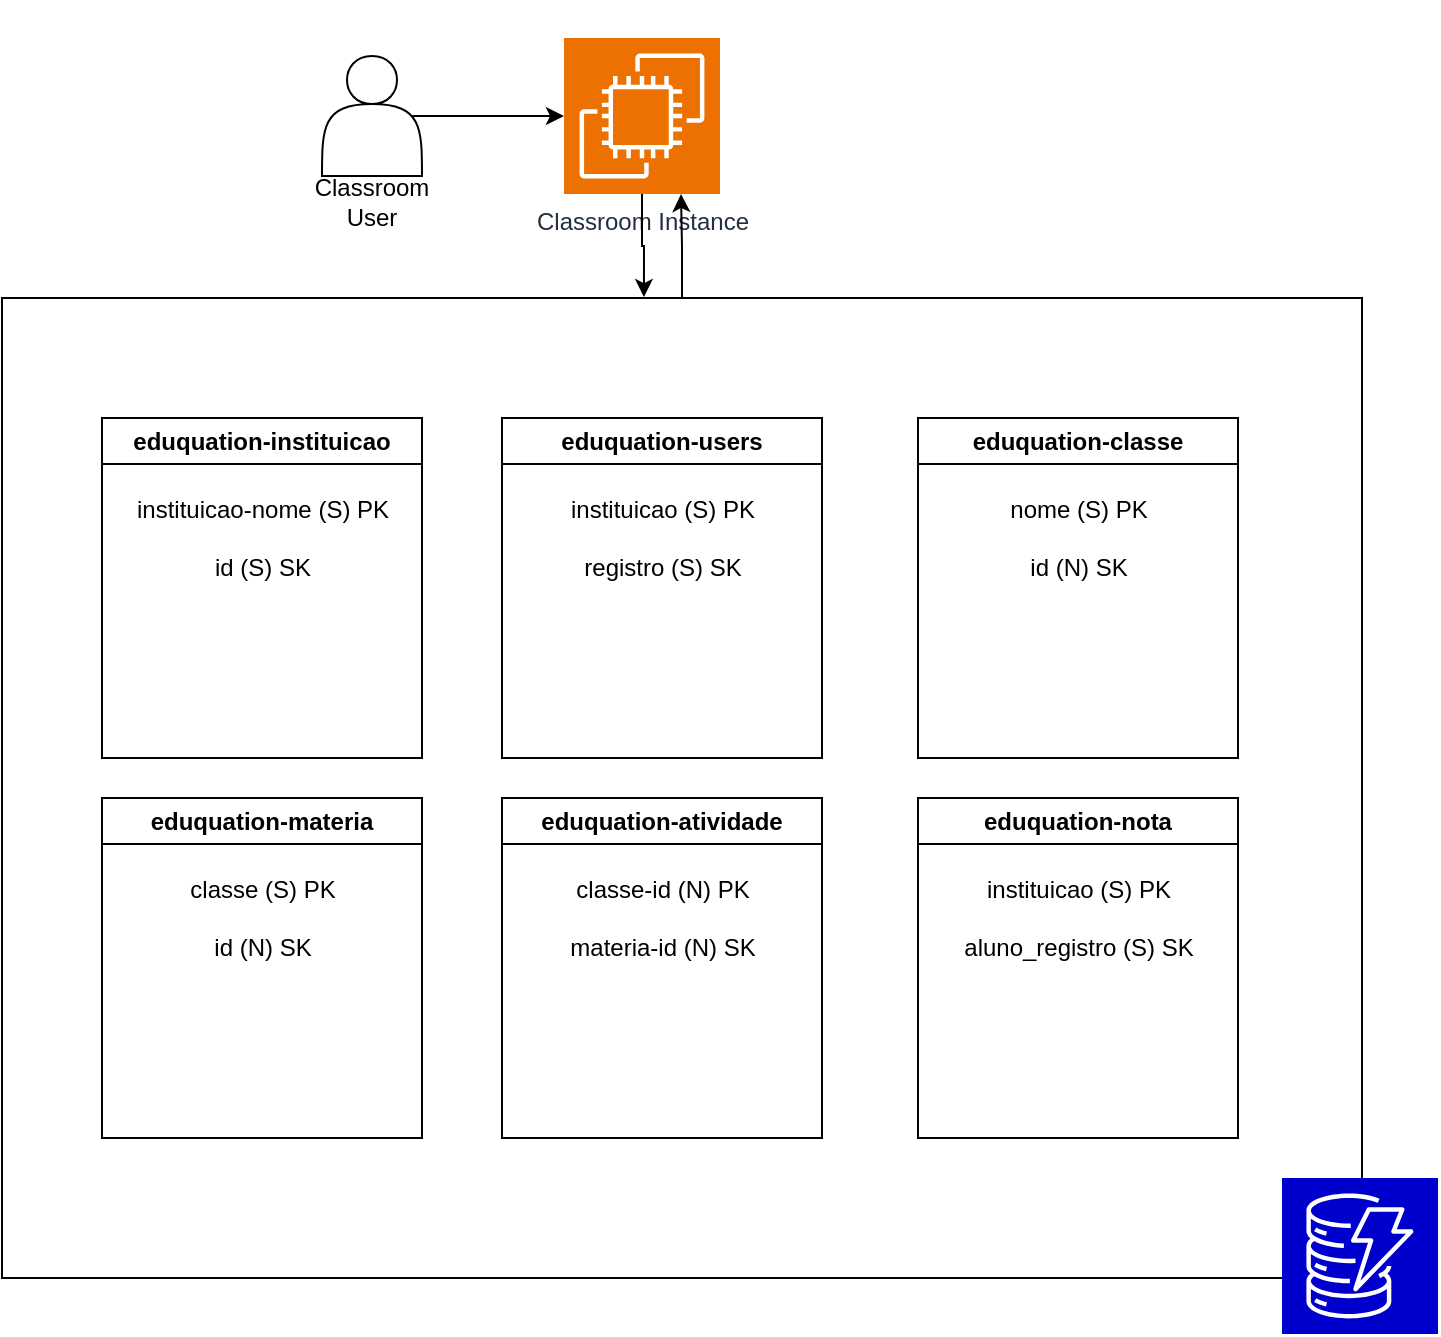 <mxfile version="22.1.4" type="device">
  <diagram name="Page-1" id="TLcZyq4ZuG4olJDe3R0q">
    <mxGraphModel dx="1500" dy="774" grid="1" gridSize="10" guides="1" tooltips="1" connect="1" arrows="1" fold="1" page="1" pageScale="1" pageWidth="850" pageHeight="1100" math="0" shadow="0">
      <root>
        <mxCell id="0" />
        <mxCell id="1" parent="0" />
        <mxCell id="D073Lo40sgWlaX1w0Mp--2" value="eduquation-users" style="swimlane;whiteSpace=wrap;html=1;" vertex="1" parent="1">
          <mxGeometry x="310" y="212" width="160" height="170" as="geometry" />
        </mxCell>
        <mxCell id="D073Lo40sgWlaX1w0Mp--10" value="instituicao (S)&amp;nbsp;PK&lt;br&gt;&lt;br&gt;registro (S)&amp;nbsp;SK" style="text;html=1;align=center;verticalAlign=middle;resizable=0;points=[];autosize=1;strokeColor=none;fillColor=none;" vertex="1" parent="D073Lo40sgWlaX1w0Mp--2">
          <mxGeometry x="20" y="30" width="120" height="60" as="geometry" />
        </mxCell>
        <mxCell id="D073Lo40sgWlaX1w0Mp--3" value="eduquation-classe" style="swimlane;whiteSpace=wrap;html=1;" vertex="1" parent="1">
          <mxGeometry x="518" y="212" width="160" height="170" as="geometry" />
        </mxCell>
        <mxCell id="D073Lo40sgWlaX1w0Mp--11" value="nome (S)&amp;nbsp;PK&lt;br&gt;&lt;br&gt;id (N)&amp;nbsp;SK" style="text;html=1;align=center;verticalAlign=middle;resizable=0;points=[];autosize=1;strokeColor=none;fillColor=none;" vertex="1" parent="D073Lo40sgWlaX1w0Mp--3">
          <mxGeometry x="35" y="30" width="90" height="60" as="geometry" />
        </mxCell>
        <mxCell id="D073Lo40sgWlaX1w0Mp--4" value="eduquation-materia" style="swimlane;whiteSpace=wrap;html=1;" vertex="1" parent="1">
          <mxGeometry x="110" y="402" width="160" height="170" as="geometry" />
        </mxCell>
        <mxCell id="D073Lo40sgWlaX1w0Mp--12" value="classe (S)&amp;nbsp;PK&lt;br&gt;&lt;br&gt;id (N)&amp;nbsp;SK" style="text;html=1;align=center;verticalAlign=middle;resizable=0;points=[];autosize=1;strokeColor=none;fillColor=none;" vertex="1" parent="D073Lo40sgWlaX1w0Mp--4">
          <mxGeometry x="30" y="30" width="100" height="60" as="geometry" />
        </mxCell>
        <mxCell id="D073Lo40sgWlaX1w0Mp--5" value="eduquation-instituicao" style="swimlane;whiteSpace=wrap;html=1;" vertex="1" parent="1">
          <mxGeometry x="110" y="212" width="160" height="170" as="geometry" />
        </mxCell>
        <mxCell id="D073Lo40sgWlaX1w0Mp--9" value="instituicao-nome (S) PK&lt;br&gt;&lt;br&gt;id (S)&amp;nbsp;SK" style="text;html=1;align=center;verticalAlign=middle;resizable=0;points=[];autosize=1;strokeColor=none;fillColor=none;" vertex="1" parent="D073Lo40sgWlaX1w0Mp--5">
          <mxGeometry x="5" y="30" width="150" height="60" as="geometry" />
        </mxCell>
        <mxCell id="D073Lo40sgWlaX1w0Mp--6" value="eduquation-atividade" style="swimlane;whiteSpace=wrap;html=1;" vertex="1" parent="1">
          <mxGeometry x="310" y="402" width="160" height="170" as="geometry" />
        </mxCell>
        <mxCell id="D073Lo40sgWlaX1w0Mp--8" value="classe-id (N) PK&lt;br&gt;&lt;br&gt;materia-id (N) SK" style="text;html=1;align=center;verticalAlign=middle;resizable=0;points=[];autosize=1;strokeColor=none;fillColor=none;" vertex="1" parent="D073Lo40sgWlaX1w0Mp--6">
          <mxGeometry x="20" y="30" width="120" height="60" as="geometry" />
        </mxCell>
        <mxCell id="D073Lo40sgWlaX1w0Mp--7" value="eduquation-nota" style="swimlane;whiteSpace=wrap;html=1;" vertex="1" parent="1">
          <mxGeometry x="518" y="402" width="160" height="170" as="geometry" />
        </mxCell>
        <mxCell id="D073Lo40sgWlaX1w0Mp--13" value="instituicao (S) PK&lt;br&gt;&lt;br&gt;aluno_registro (S)&amp;nbsp;SK" style="text;html=1;align=center;verticalAlign=middle;resizable=0;points=[];autosize=1;strokeColor=none;fillColor=none;" vertex="1" parent="D073Lo40sgWlaX1w0Mp--7">
          <mxGeometry x="10" y="30" width="140" height="60" as="geometry" />
        </mxCell>
        <mxCell id="D073Lo40sgWlaX1w0Mp--14" value="" style="rounded=0;whiteSpace=wrap;html=1;fillColor=none;" vertex="1" parent="1">
          <mxGeometry x="60" y="152" width="680" height="490" as="geometry" />
        </mxCell>
        <mxCell id="D073Lo40sgWlaX1w0Mp--1" value="" style="sketch=0;points=[[0,0,0],[0.25,0,0],[0.5,0,0],[0.75,0,0],[1,0,0],[0,1,0],[0.25,1,0],[0.5,1,0],[0.75,1,0],[1,1,0],[0,0.25,0],[0,0.5,0],[0,0.75,0],[1,0.25,0],[1,0.5,0],[1,0.75,0]];outlineConnect=0;fontColor=#232F3E;fillColor=#0000CC;strokeColor=#ffffff;dashed=0;verticalLabelPosition=bottom;verticalAlign=top;align=center;html=1;fontSize=12;fontStyle=0;aspect=fixed;shape=mxgraph.aws4.resourceIcon;resIcon=mxgraph.aws4.dynamodb;" vertex="1" parent="1">
          <mxGeometry x="700" y="592" width="78" height="78" as="geometry" />
        </mxCell>
        <mxCell id="D073Lo40sgWlaX1w0Mp--15" value="Classroom Instance" style="sketch=0;points=[[0,0,0],[0.25,0,0],[0.5,0,0],[0.75,0,0],[1,0,0],[0,1,0],[0.25,1,0],[0.5,1,0],[0.75,1,0],[1,1,0],[0,0.25,0],[0,0.5,0],[0,0.75,0],[1,0.25,0],[1,0.5,0],[1,0.75,0]];outlineConnect=0;fontColor=#232F3E;fillColor=#ED7100;strokeColor=#ffffff;dashed=0;verticalLabelPosition=bottom;verticalAlign=top;align=center;html=1;fontSize=12;fontStyle=0;aspect=fixed;shape=mxgraph.aws4.resourceIcon;resIcon=mxgraph.aws4.ec2;" vertex="1" parent="1">
          <mxGeometry x="341" y="22" width="78" height="78" as="geometry" />
        </mxCell>
        <mxCell id="D073Lo40sgWlaX1w0Mp--16" style="edgeStyle=orthogonalEdgeStyle;rounded=0;orthogonalLoop=1;jettySize=auto;html=1;entryX=0.472;entryY=-0.001;entryDx=0;entryDy=0;entryPerimeter=0;" edge="1" parent="1" source="D073Lo40sgWlaX1w0Mp--15" target="D073Lo40sgWlaX1w0Mp--14">
          <mxGeometry relative="1" as="geometry" />
        </mxCell>
        <mxCell id="D073Lo40sgWlaX1w0Mp--17" style="edgeStyle=orthogonalEdgeStyle;rounded=0;orthogonalLoop=1;jettySize=auto;html=1;entryX=0.75;entryY=1;entryDx=0;entryDy=0;entryPerimeter=0;" edge="1" parent="1" source="D073Lo40sgWlaX1w0Mp--14" target="D073Lo40sgWlaX1w0Mp--15">
          <mxGeometry relative="1" as="geometry" />
        </mxCell>
        <mxCell id="D073Lo40sgWlaX1w0Mp--18" value="&lt;br&gt;&lt;br&gt;&lt;br&gt;&lt;br&gt;&lt;br&gt;&lt;br&gt;Classroom&lt;br&gt;User" style="shape=actor;whiteSpace=wrap;html=1;" vertex="1" parent="1">
          <mxGeometry x="220" y="31" width="50" height="60" as="geometry" />
        </mxCell>
        <mxCell id="D073Lo40sgWlaX1w0Mp--19" style="edgeStyle=orthogonalEdgeStyle;rounded=0;orthogonalLoop=1;jettySize=auto;html=1;exitX=0.9;exitY=0.5;exitDx=0;exitDy=0;exitPerimeter=0;entryX=0;entryY=0.5;entryDx=0;entryDy=0;entryPerimeter=0;" edge="1" parent="1" source="D073Lo40sgWlaX1w0Mp--18" target="D073Lo40sgWlaX1w0Mp--15">
          <mxGeometry relative="1" as="geometry" />
        </mxCell>
      </root>
    </mxGraphModel>
  </diagram>
</mxfile>
